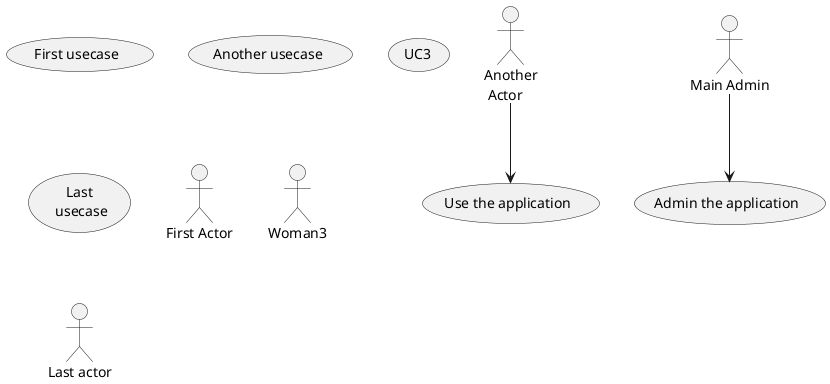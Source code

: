 @startuml

' Casos de Uso
(First usecase)

(Another usecase) as (UC2)

usecase UC3

usecase (Last\n usecase) as UC4

' Atores
:First Actor:

:Another\n Actor: as Man2

actor Woman3
actor :Last actor: as Person1
"Main Admin" as Admin

' Relações
Man2 --> (Use the application)

Admin --> (Admin the application)
@enduml
